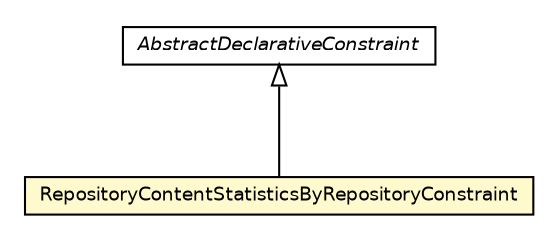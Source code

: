 #!/usr/local/bin/dot
#
# Class diagram 
# Generated by UmlGraph version 4.6 (http://www.spinellis.gr/sw/umlgraph)
#

digraph G {
	edge [fontname="Helvetica",fontsize=10,labelfontname="Helvetica",labelfontsize=10];
	node [fontname="Helvetica",fontsize=10,shape=plaintext];
	// org.apache.maven.archiva.database.constraints.RepositoryContentStatisticsByRepositoryConstraint
	c92380 [label=<<table border="0" cellborder="1" cellspacing="0" cellpadding="2" port="p" bgcolor="lemonChiffon" href="./RepositoryContentStatisticsByRepositoryConstraint.html">
		<tr><td><table border="0" cellspacing="0" cellpadding="1">
			<tr><td> RepositoryContentStatisticsByRepositoryConstraint </td></tr>
		</table></td></tr>
		</table>>, fontname="Helvetica", fontcolor="black", fontsize=9.0];
	// org.apache.maven.archiva.database.constraints.AbstractDeclarativeConstraint
	c92396 [label=<<table border="0" cellborder="1" cellspacing="0" cellpadding="2" port="p" href="./AbstractDeclarativeConstraint.html">
		<tr><td><table border="0" cellspacing="0" cellpadding="1">
			<tr><td><font face="Helvetica-Oblique"> AbstractDeclarativeConstraint </font></td></tr>
		</table></td></tr>
		</table>>, fontname="Helvetica", fontcolor="black", fontsize=9.0];
	//org.apache.maven.archiva.database.constraints.RepositoryContentStatisticsByRepositoryConstraint extends org.apache.maven.archiva.database.constraints.AbstractDeclarativeConstraint
	c92396:p -> c92380:p [dir=back,arrowtail=empty];
}

